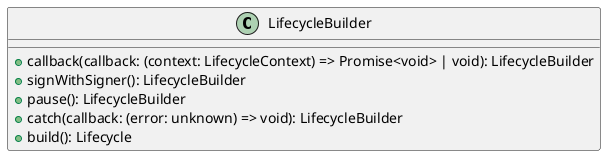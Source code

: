 @startuml
class LifecycleBuilder {
  + callback(callback: (context: LifecycleContext) => Promise<void> | void): LifecycleBuilder
  + signWithSigner(): LifecycleBuilder
  + pause(): LifecycleBuilder
  + catch(callback: (error: unknown) => void): LifecycleBuilder
  + build(): Lifecycle
}
@enduml